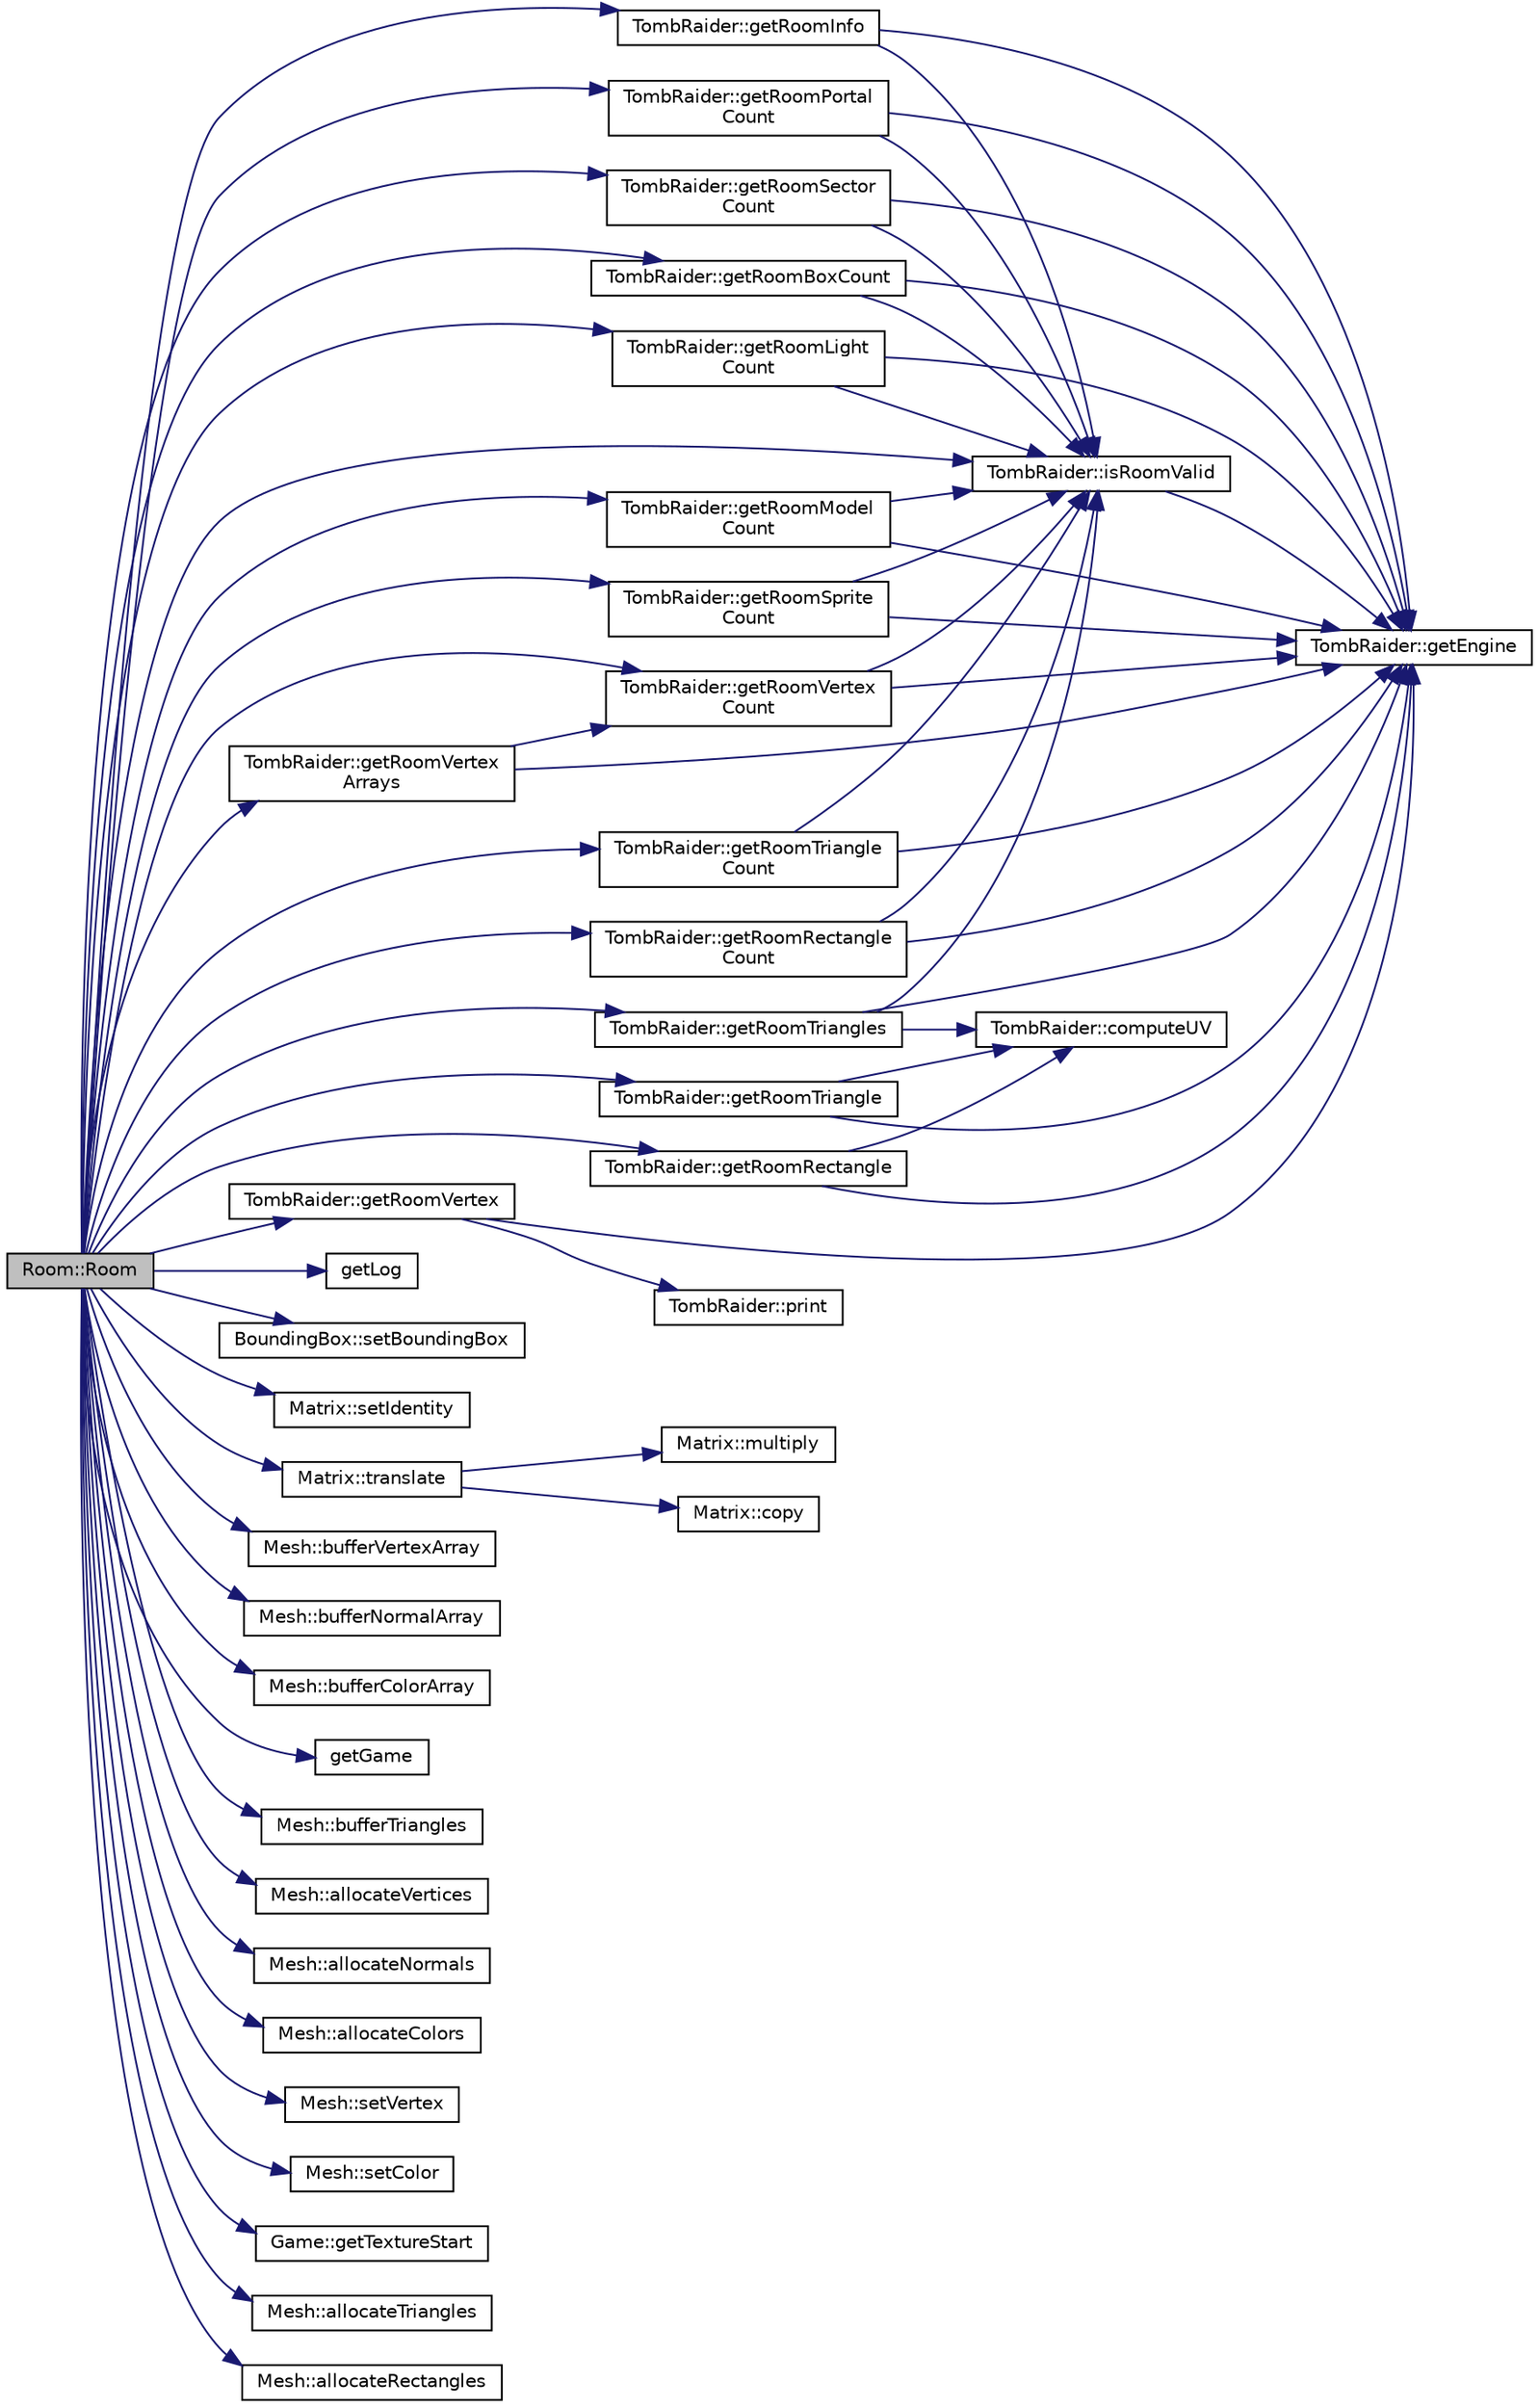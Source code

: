 digraph "Room::Room"
{
 // INTERACTIVE_SVG=YES
  edge [fontname="Helvetica",fontsize="10",labelfontname="Helvetica",labelfontsize="10"];
  node [fontname="Helvetica",fontsize="10",shape=record];
  rankdir="LR";
  Node1 [label="Room::Room",height=0.2,width=0.4,color="black", fillcolor="grey75", style="filled" fontcolor="black"];
  Node1 -> Node2 [color="midnightblue",fontsize="10",style="solid",fontname="Helvetica"];
  Node2 [label="TombRaider::isRoomValid",height=0.2,width=0.4,color="black", fillcolor="white", style="filled",URL="$class_tomb_raider.html#ac84fd26947ae435bac953a490ecacaf4",tooltip="Check if a room is valid (TRC support) "];
  Node2 -> Node3 [color="midnightblue",fontsize="10",style="solid",fontname="Helvetica"];
  Node3 [label="TombRaider::getEngine",height=0.2,width=0.4,color="black", fillcolor="white", style="filled",URL="$class_tomb_raider.html#aa1e99a78b665bffcae493b2a6ace0911"];
  Node1 -> Node4 [color="midnightblue",fontsize="10",style="solid",fontname="Helvetica"];
  Node4 [label="getLog",height=0.2,width=0.4,color="black", fillcolor="white", style="filled",URL="$_log_8h.html#aa2f604b13755d77658307017af86624a"];
  Node1 -> Node5 [color="midnightblue",fontsize="10",style="solid",fontname="Helvetica"];
  Node5 [label="TombRaider::getRoomInfo",height=0.2,width=0.4,color="black", fillcolor="white", style="filled",URL="$class_tomb_raider.html#a52f26b8f9068cd857a3f99e4aaf101af"];
  Node5 -> Node2 [color="midnightblue",fontsize="10",style="solid",fontname="Helvetica"];
  Node5 -> Node3 [color="midnightblue",fontsize="10",style="solid",fontname="Helvetica"];
  Node1 -> Node6 [color="midnightblue",fontsize="10",style="solid",fontname="Helvetica"];
  Node6 [label="BoundingBox::setBoundingBox",height=0.2,width=0.4,color="black", fillcolor="white", style="filled",URL="$class_bounding_box.html#a38e35aab69e89ab2ea076815787ad4be"];
  Node1 -> Node7 [color="midnightblue",fontsize="10",style="solid",fontname="Helvetica"];
  Node7 [label="Matrix::setIdentity",height=0.2,width=0.4,color="black", fillcolor="white", style="filled",URL="$class_matrix.html#a7c56f28d03ac651fbb3c9af5c5fac653",tooltip="Sets to identity matrix. "];
  Node1 -> Node8 [color="midnightblue",fontsize="10",style="solid",fontname="Helvetica"];
  Node8 [label="Matrix::translate",height=0.2,width=0.4,color="black", fillcolor="white", style="filled",URL="$class_matrix.html#a7b58a6bea6204880ff1bb2cdfc8f8cd4",tooltip="Translate (move) object in 3D space. "];
  Node8 -> Node9 [color="midnightblue",fontsize="10",style="solid",fontname="Helvetica"];
  Node9 [label="Matrix::copy",height=0.2,width=0.4,color="black", fillcolor="white", style="filled",URL="$class_matrix.html#abc14139462f67a2059b69bb2bc52a446",tooltip="Copys value from source to dest. "];
  Node8 -> Node10 [color="midnightblue",fontsize="10",style="solid",fontname="Helvetica"];
  Node10 [label="Matrix::multiply",height=0.2,width=0.4,color="black", fillcolor="white", style="filled",URL="$class_matrix.html#a0b21af02cbe86d3a7c9a8afa40ee9e00",tooltip="Multiplies two matrices. "];
  Node1 -> Node11 [color="midnightblue",fontsize="10",style="solid",fontname="Helvetica"];
  Node11 [label="TombRaider::getRoomPortal\lCount",height=0.2,width=0.4,color="black", fillcolor="white", style="filled",URL="$class_tomb_raider.html#a0df2e01c1941c7993a68484f492bd8c2",tooltip="Get number of portals from room (unified) "];
  Node11 -> Node2 [color="midnightblue",fontsize="10",style="solid",fontname="Helvetica"];
  Node11 -> Node3 [color="midnightblue",fontsize="10",style="solid",fontname="Helvetica"];
  Node1 -> Node12 [color="midnightblue",fontsize="10",style="solid",fontname="Helvetica"];
  Node12 [label="TombRaider::getRoomSector\lCount",height=0.2,width=0.4,color="black", fillcolor="white", style="filled",URL="$class_tomb_raider.html#a64b8ddeac6c98fe41c369e17bfede7aa",tooltip="Get number of sectors in room (unified) "];
  Node12 -> Node2 [color="midnightblue",fontsize="10",style="solid",fontname="Helvetica"];
  Node12 -> Node3 [color="midnightblue",fontsize="10",style="solid",fontname="Helvetica"];
  Node1 -> Node13 [color="midnightblue",fontsize="10",style="solid",fontname="Helvetica"];
  Node13 [label="TombRaider::getRoomBoxCount",height=0.2,width=0.4,color="black", fillcolor="white", style="filled",URL="$class_tomb_raider.html#ad05c86117419b0dc9fdae22094cea871",tooltip="Get number of collision boxes in room (unified) "];
  Node13 -> Node2 [color="midnightblue",fontsize="10",style="solid",fontname="Helvetica"];
  Node13 -> Node3 [color="midnightblue",fontsize="10",style="solid",fontname="Helvetica"];
  Node1 -> Node14 [color="midnightblue",fontsize="10",style="solid",fontname="Helvetica"];
  Node14 [label="TombRaider::getRoomLight\lCount",height=0.2,width=0.4,color="black", fillcolor="white", style="filled",URL="$class_tomb_raider.html#aa7c9d4bc4c01e93e6b9eb0dd94fb7eaf",tooltip="Get number of lights in room (unified) "];
  Node14 -> Node2 [color="midnightblue",fontsize="10",style="solid",fontname="Helvetica"];
  Node14 -> Node3 [color="midnightblue",fontsize="10",style="solid",fontname="Helvetica"];
  Node1 -> Node15 [color="midnightblue",fontsize="10",style="solid",fontname="Helvetica"];
  Node15 [label="TombRaider::getRoomModel\lCount",height=0.2,width=0.4,color="black", fillcolor="white", style="filled",URL="$class_tomb_raider.html#a1fcdb600e74eaf3849098a10741ffb41",tooltip="Get number of room models in room (unified) "];
  Node15 -> Node2 [color="midnightblue",fontsize="10",style="solid",fontname="Helvetica"];
  Node15 -> Node3 [color="midnightblue",fontsize="10",style="solid",fontname="Helvetica"];
  Node1 -> Node16 [color="midnightblue",fontsize="10",style="solid",fontname="Helvetica"];
  Node16 [label="TombRaider::getRoomSprite\lCount",height=0.2,width=0.4,color="black", fillcolor="white", style="filled",URL="$class_tomb_raider.html#ae5ad936b8d22f22ec7acd23b4a58d16c",tooltip="Get number of sprites in room (unified) "];
  Node16 -> Node2 [color="midnightblue",fontsize="10",style="solid",fontname="Helvetica"];
  Node16 -> Node3 [color="midnightblue",fontsize="10",style="solid",fontname="Helvetica"];
  Node1 -> Node17 [color="midnightblue",fontsize="10",style="solid",fontname="Helvetica"];
  Node17 [label="TombRaider::getRoomVertex\lArrays",height=0.2,width=0.4,color="black", fillcolor="white", style="filled",URL="$class_tomb_raider.html#a5fee3a1b6ee31df4df91ca38b59cc8b7",tooltip="Get allocated vertex and color arrays and their element counts (unified) "];
  Node17 -> Node18 [color="midnightblue",fontsize="10",style="solid",fontname="Helvetica"];
  Node18 [label="TombRaider::getRoomVertex\lCount",height=0.2,width=0.4,color="black", fillcolor="white", style="filled",URL="$class_tomb_raider.html#aa8603f50e25dda023300c949914342c7",tooltip="Get number of lights in room (unified) "];
  Node18 -> Node2 [color="midnightblue",fontsize="10",style="solid",fontname="Helvetica"];
  Node18 -> Node3 [color="midnightblue",fontsize="10",style="solid",fontname="Helvetica"];
  Node17 -> Node3 [color="midnightblue",fontsize="10",style="solid",fontname="Helvetica"];
  Node1 -> Node19 [color="midnightblue",fontsize="10",style="solid",fontname="Helvetica"];
  Node19 [label="Mesh::bufferVertexArray",height=0.2,width=0.4,color="black", fillcolor="white", style="filled",URL="$class_mesh.html#a514892a471d82741878b61e2a121727f"];
  Node1 -> Node20 [color="midnightblue",fontsize="10",style="solid",fontname="Helvetica"];
  Node20 [label="Mesh::bufferNormalArray",height=0.2,width=0.4,color="black", fillcolor="white", style="filled",URL="$class_mesh.html#a1bc59558b566c6b07e698a4986f64e8b"];
  Node1 -> Node21 [color="midnightblue",fontsize="10",style="solid",fontname="Helvetica"];
  Node21 [label="Mesh::bufferColorArray",height=0.2,width=0.4,color="black", fillcolor="white", style="filled",URL="$class_mesh.html#a4f06cd3fed6683d89ef90290ac3c489e"];
  Node1 -> Node22 [color="midnightblue",fontsize="10",style="solid",fontname="Helvetica"];
  Node22 [label="TombRaider::getRoomTriangles",height=0.2,width=0.4,color="black", fillcolor="white", style="filled",URL="$class_tomb_raider.html#a14dec28444fb9917c7f4c86a30942f59",tooltip="Gets triangle data with texCoords for non-matching vertex/uv for each vertex in TombRaider room..."];
  Node22 -> Node2 [color="midnightblue",fontsize="10",style="solid",fontname="Helvetica"];
  Node22 -> Node3 [color="midnightblue",fontsize="10",style="solid",fontname="Helvetica"];
  Node22 -> Node23 [color="midnightblue",fontsize="10",style="solid",fontname="Helvetica"];
  Node23 [label="TombRaider::computeUV",height=0.2,width=0.4,color="black", fillcolor="white", style="filled",URL="$class_tomb_raider.html#a8a366fe631d3d9bf9e20d2579680668e",tooltip="Returns computed UV in u and v. "];
  Node1 -> Node24 [color="midnightblue",fontsize="10",style="solid",fontname="Helvetica"];
  Node24 [label="getGame",height=0.2,width=0.4,color="black", fillcolor="white", style="filled",URL="$_game_8h.html#a37da78d5bcf85296a978f23c73c49320"];
  Node1 -> Node25 [color="midnightblue",fontsize="10",style="solid",fontname="Helvetica"];
  Node25 [label="Mesh::bufferTriangles",height=0.2,width=0.4,color="black", fillcolor="white", style="filled",URL="$class_mesh.html#a7d7259793be963eb54fd1e220001da1b"];
  Node1 -> Node18 [color="midnightblue",fontsize="10",style="solid",fontname="Helvetica"];
  Node1 -> Node26 [color="midnightblue",fontsize="10",style="solid",fontname="Helvetica"];
  Node26 [label="Mesh::allocateVertices",height=0.2,width=0.4,color="black", fillcolor="white", style="filled",URL="$class_mesh.html#a9719d57d6e500f488c3d144e439b6db9"];
  Node1 -> Node27 [color="midnightblue",fontsize="10",style="solid",fontname="Helvetica"];
  Node27 [label="Mesh::allocateNormals",height=0.2,width=0.4,color="black", fillcolor="white", style="filled",URL="$class_mesh.html#aa5b9b41f97b8a6078cfb6eb2e15a096a"];
  Node1 -> Node28 [color="midnightblue",fontsize="10",style="solid",fontname="Helvetica"];
  Node28 [label="Mesh::allocateColors",height=0.2,width=0.4,color="black", fillcolor="white", style="filled",URL="$class_mesh.html#a1efec427218055fc26aec0086506c9ab"];
  Node1 -> Node29 [color="midnightblue",fontsize="10",style="solid",fontname="Helvetica"];
  Node29 [label="TombRaider::getRoomVertex",height=0.2,width=0.4,color="black", fillcolor="white", style="filled",URL="$class_tomb_raider.html#a885a7360726a24ca088643ab3cf79d99",tooltip="Gets vertex position and color. "];
  Node29 -> Node3 [color="midnightblue",fontsize="10",style="solid",fontname="Helvetica"];
  Node29 -> Node30 [color="midnightblue",fontsize="10",style="solid",fontname="Helvetica"];
  Node30 [label="TombRaider::print",height=0.2,width=0.4,color="black", fillcolor="white", style="filled",URL="$class_tomb_raider.html#a0789f85ca23981025700c29214cfa8f3"];
  Node1 -> Node31 [color="midnightblue",fontsize="10",style="solid",fontname="Helvetica"];
  Node31 [label="Mesh::setVertex",height=0.2,width=0.4,color="black", fillcolor="white", style="filled",URL="$class_mesh.html#a49f048af48a1f39f989712c79a60b243"];
  Node1 -> Node32 [color="midnightblue",fontsize="10",style="solid",fontname="Helvetica"];
  Node32 [label="Mesh::setColor",height=0.2,width=0.4,color="black", fillcolor="white", style="filled",URL="$class_mesh.html#a19c1ba923406c8a27802b9a611e1e56b"];
  Node1 -> Node33 [color="midnightblue",fontsize="10",style="solid",fontname="Helvetica"];
  Node33 [label="TombRaider::getRoomTriangle\lCount",height=0.2,width=0.4,color="black", fillcolor="white", style="filled",URL="$class_tomb_raider.html#a3f42a1cd4fae53a96b7ee1793d3f124c",tooltip="Get number of triangles from room (unified) "];
  Node33 -> Node2 [color="midnightblue",fontsize="10",style="solid",fontname="Helvetica"];
  Node33 -> Node3 [color="midnightblue",fontsize="10",style="solid",fontname="Helvetica"];
  Node1 -> Node34 [color="midnightblue",fontsize="10",style="solid",fontname="Helvetica"];
  Node34 [label="TombRaider::getRoomTriangle",height=0.2,width=0.4,color="black", fillcolor="white", style="filled",URL="$class_tomb_raider.html#a218332fc406fbe7f8cbf75f91ed3d934",tooltip="Gets triangle data with texCoords for non-matching vertex/uv for each vertex in TombRaider room (unif..."];
  Node34 -> Node3 [color="midnightblue",fontsize="10",style="solid",fontname="Helvetica"];
  Node34 -> Node23 [color="midnightblue",fontsize="10",style="solid",fontname="Helvetica"];
  Node1 -> Node35 [color="midnightblue",fontsize="10",style="solid",fontname="Helvetica"];
  Node35 [label="Game::getTextureStart",height=0.2,width=0.4,color="black", fillcolor="white", style="filled",URL="$class_game.html#a8a2522dc61112cfc5f5f9fe0975cbc17"];
  Node1 -> Node36 [color="midnightblue",fontsize="10",style="solid",fontname="Helvetica"];
  Node36 [label="TombRaider::getRoomRectangle\lCount",height=0.2,width=0.4,color="black", fillcolor="white", style="filled",URL="$class_tomb_raider.html#a29673c51fd4b4b12613b29211409ce34",tooltip="Get number of rectangles from room (unified) "];
  Node36 -> Node2 [color="midnightblue",fontsize="10",style="solid",fontname="Helvetica"];
  Node36 -> Node3 [color="midnightblue",fontsize="10",style="solid",fontname="Helvetica"];
  Node1 -> Node37 [color="midnightblue",fontsize="10",style="solid",fontname="Helvetica"];
  Node37 [label="TombRaider::getRoomRectangle",height=0.2,width=0.4,color="black", fillcolor="white", style="filled",URL="$class_tomb_raider.html#ac4d518ee479be2eded3626d43b5052e7",tooltip="Get rectangle data with texCoords for non-matching vertex/uv for each vertex in TombRaider room (unif..."];
  Node37 -> Node3 [color="midnightblue",fontsize="10",style="solid",fontname="Helvetica"];
  Node37 -> Node23 [color="midnightblue",fontsize="10",style="solid",fontname="Helvetica"];
  Node1 -> Node38 [color="midnightblue",fontsize="10",style="solid",fontname="Helvetica"];
  Node38 [label="Mesh::allocateTriangles",height=0.2,width=0.4,color="black", fillcolor="white", style="filled",URL="$class_mesh.html#a5c00c2b706924a8a22ee5d116be1b769"];
  Node1 -> Node39 [color="midnightblue",fontsize="10",style="solid",fontname="Helvetica"];
  Node39 [label="Mesh::allocateRectangles",height=0.2,width=0.4,color="black", fillcolor="white", style="filled",URL="$class_mesh.html#a1f9a15dc769a5c45ab528c2bafc0946c"];
}
